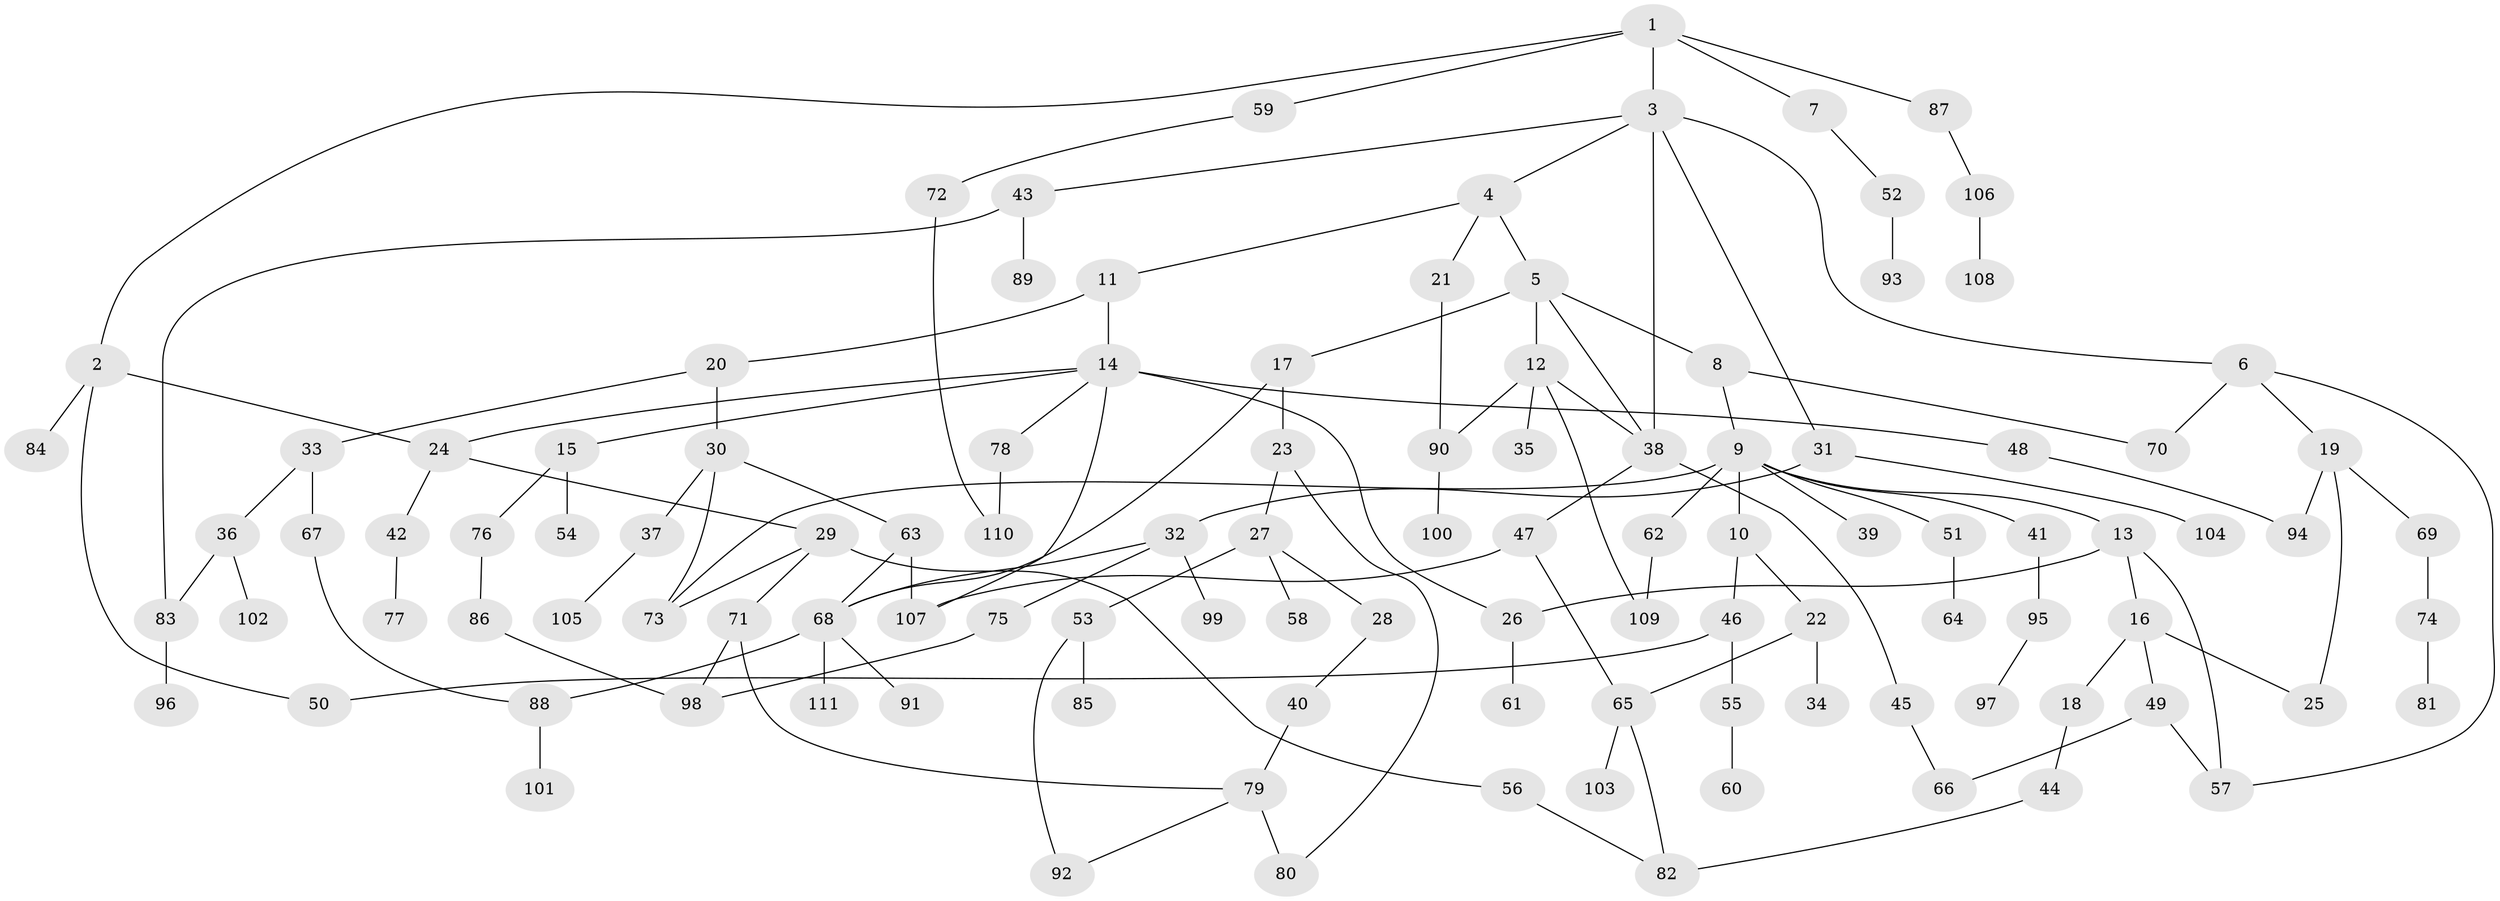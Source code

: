 // Generated by graph-tools (version 1.1) at 2025/34/03/09/25 02:34:11]
// undirected, 111 vertices, 140 edges
graph export_dot {
graph [start="1"]
  node [color=gray90,style=filled];
  1;
  2;
  3;
  4;
  5;
  6;
  7;
  8;
  9;
  10;
  11;
  12;
  13;
  14;
  15;
  16;
  17;
  18;
  19;
  20;
  21;
  22;
  23;
  24;
  25;
  26;
  27;
  28;
  29;
  30;
  31;
  32;
  33;
  34;
  35;
  36;
  37;
  38;
  39;
  40;
  41;
  42;
  43;
  44;
  45;
  46;
  47;
  48;
  49;
  50;
  51;
  52;
  53;
  54;
  55;
  56;
  57;
  58;
  59;
  60;
  61;
  62;
  63;
  64;
  65;
  66;
  67;
  68;
  69;
  70;
  71;
  72;
  73;
  74;
  75;
  76;
  77;
  78;
  79;
  80;
  81;
  82;
  83;
  84;
  85;
  86;
  87;
  88;
  89;
  90;
  91;
  92;
  93;
  94;
  95;
  96;
  97;
  98;
  99;
  100;
  101;
  102;
  103;
  104;
  105;
  106;
  107;
  108;
  109;
  110;
  111;
  1 -- 2;
  1 -- 3;
  1 -- 7;
  1 -- 59;
  1 -- 87;
  2 -- 24;
  2 -- 50;
  2 -- 84;
  3 -- 4;
  3 -- 6;
  3 -- 31;
  3 -- 38;
  3 -- 43;
  4 -- 5;
  4 -- 11;
  4 -- 21;
  5 -- 8;
  5 -- 12;
  5 -- 17;
  5 -- 38;
  6 -- 19;
  6 -- 57;
  6 -- 70;
  7 -- 52;
  8 -- 9;
  8 -- 70;
  9 -- 10;
  9 -- 13;
  9 -- 39;
  9 -- 41;
  9 -- 51;
  9 -- 62;
  9 -- 73;
  10 -- 22;
  10 -- 46;
  11 -- 14;
  11 -- 20;
  12 -- 35;
  12 -- 90;
  12 -- 38;
  12 -- 109;
  13 -- 16;
  13 -- 26;
  13 -- 57;
  14 -- 15;
  14 -- 48;
  14 -- 78;
  14 -- 24;
  14 -- 107;
  14 -- 26;
  15 -- 54;
  15 -- 76;
  16 -- 18;
  16 -- 49;
  16 -- 25;
  17 -- 23;
  17 -- 68;
  18 -- 44;
  19 -- 25;
  19 -- 69;
  19 -- 94;
  20 -- 30;
  20 -- 33;
  21 -- 90;
  22 -- 34;
  22 -- 65;
  23 -- 27;
  23 -- 80;
  24 -- 29;
  24 -- 42;
  26 -- 61;
  27 -- 28;
  27 -- 53;
  27 -- 58;
  28 -- 40;
  29 -- 56;
  29 -- 71;
  29 -- 73;
  30 -- 37;
  30 -- 63;
  30 -- 73;
  31 -- 32;
  31 -- 104;
  32 -- 75;
  32 -- 99;
  32 -- 68;
  33 -- 36;
  33 -- 67;
  36 -- 102;
  36 -- 83;
  37 -- 105;
  38 -- 45;
  38 -- 47;
  40 -- 79;
  41 -- 95;
  42 -- 77;
  43 -- 83;
  43 -- 89;
  44 -- 82;
  45 -- 66;
  46 -- 55;
  46 -- 50;
  47 -- 65;
  47 -- 107;
  48 -- 94;
  49 -- 57;
  49 -- 66;
  51 -- 64;
  52 -- 93;
  53 -- 85;
  53 -- 92;
  55 -- 60;
  56 -- 82;
  59 -- 72;
  62 -- 109;
  63 -- 107;
  63 -- 68;
  65 -- 82;
  65 -- 103;
  67 -- 88;
  68 -- 88;
  68 -- 91;
  68 -- 111;
  69 -- 74;
  71 -- 79;
  71 -- 98;
  72 -- 110;
  74 -- 81;
  75 -- 98;
  76 -- 86;
  78 -- 110;
  79 -- 80;
  79 -- 92;
  83 -- 96;
  86 -- 98;
  87 -- 106;
  88 -- 101;
  90 -- 100;
  95 -- 97;
  106 -- 108;
}
